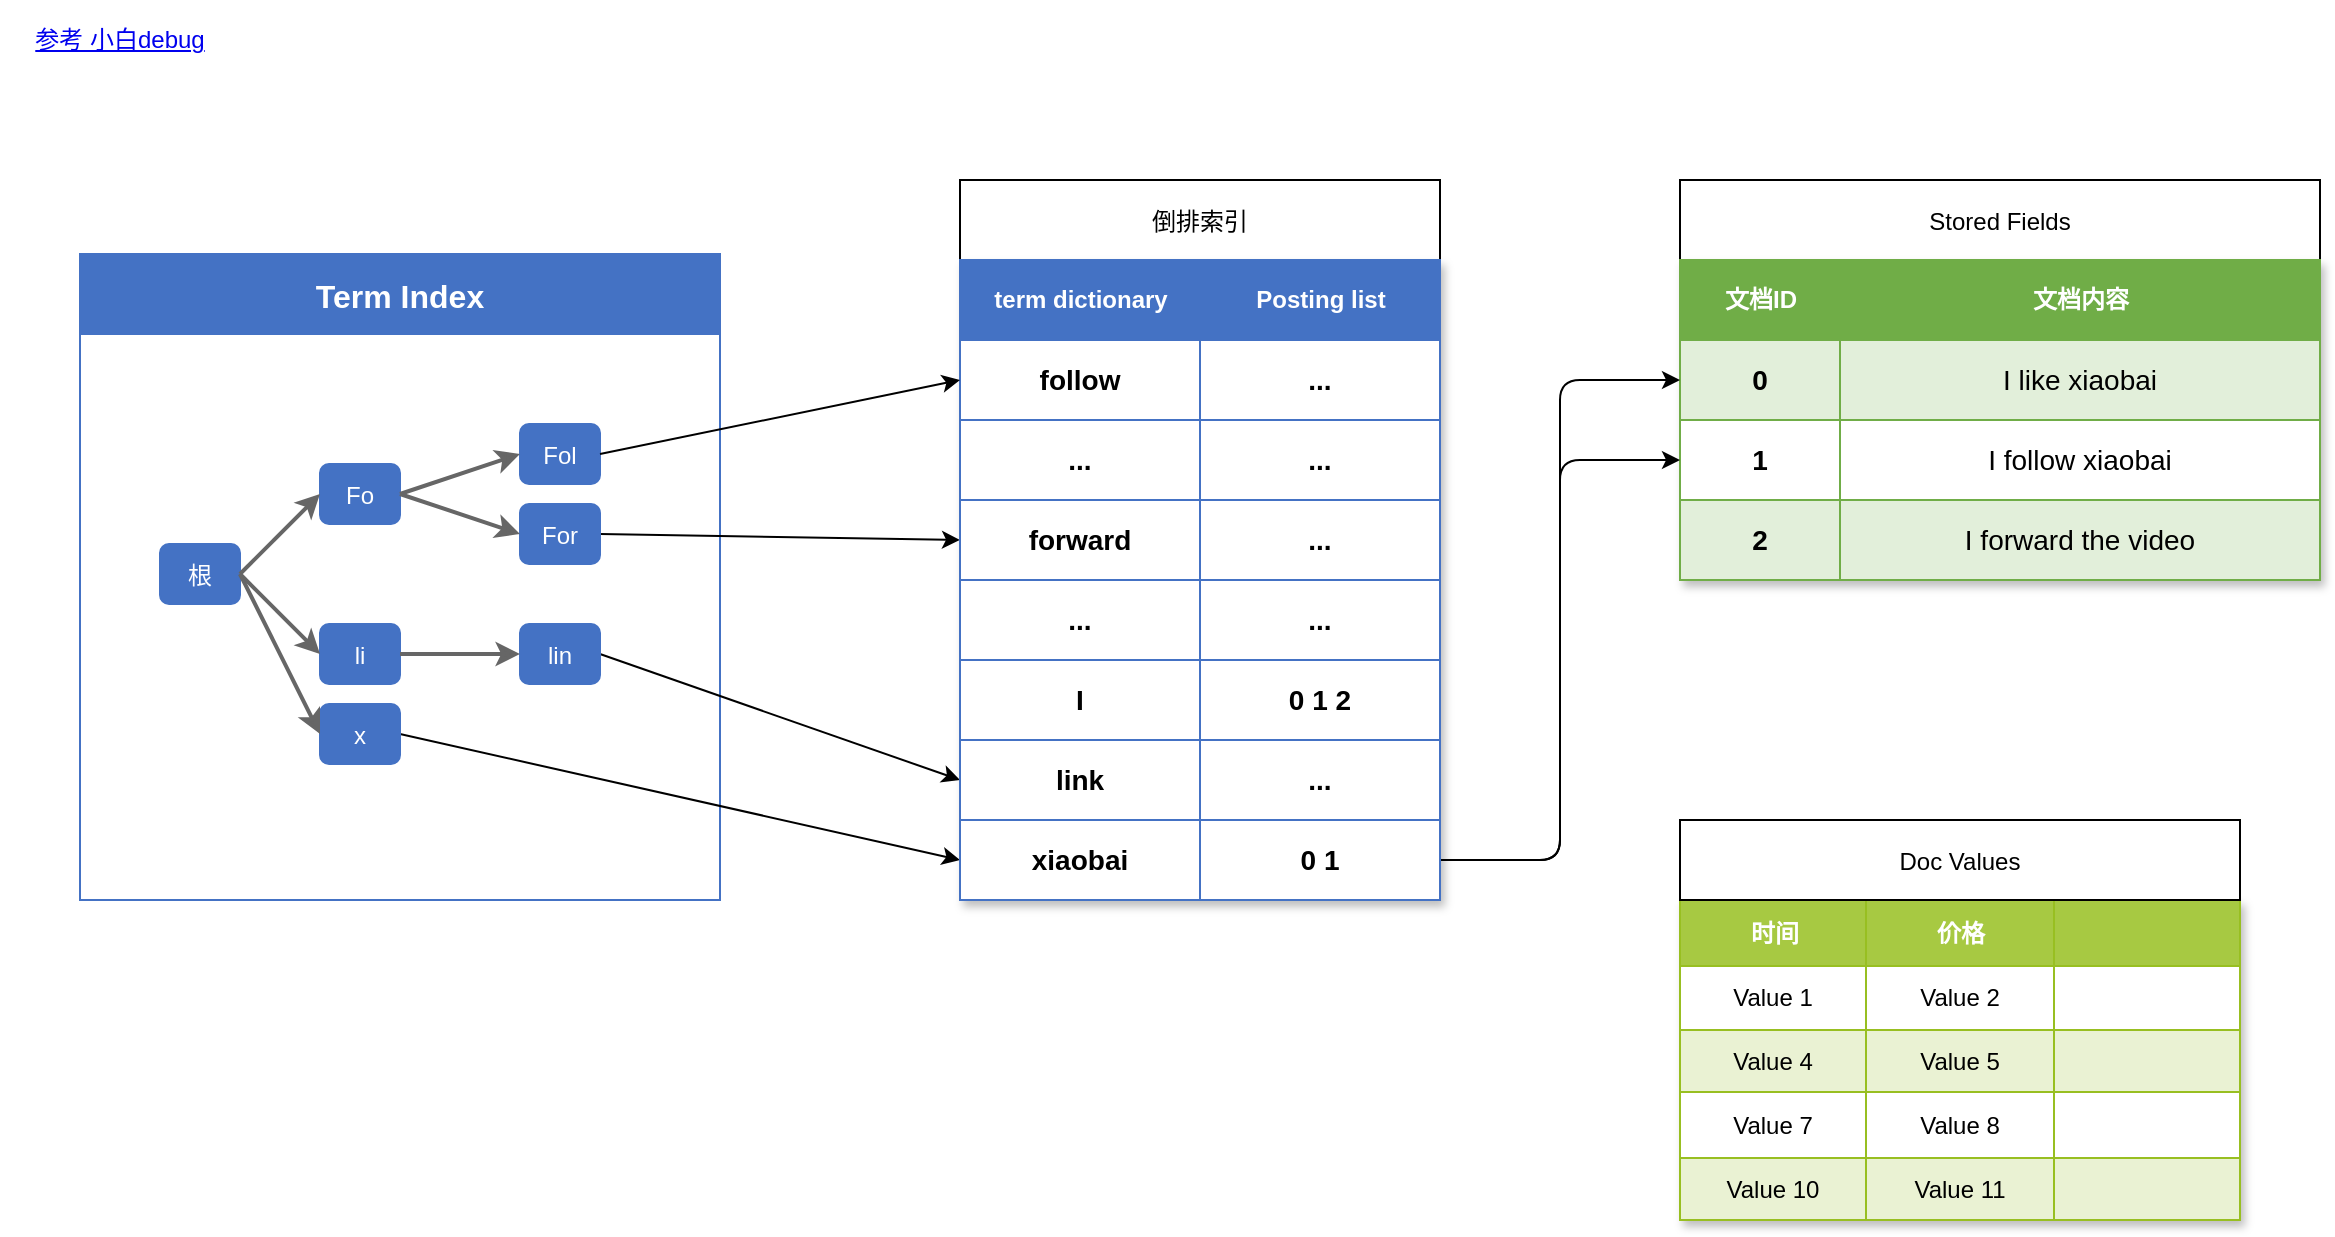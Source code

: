 <mxfile>
    <diagram id="lucence-diagram" name="第 1 页">
        <mxGraphModel dx="1410" dy="1364" grid="1" gridSize="10" guides="1" tooltips="1" connect="1" arrows="1" fold="1" page="1" pageScale="1" pageWidth="1200" pageHeight="700" math="0" shadow="0">
            <root>
                <mxCell id="0"/>
                <mxCell id="1" parent="0"/>
                <mxCell id="2" value="倒排索引" vertex="1" parent="1">
                    <mxGeometry x="480" y="90" width="240" height="40" as="geometry"/>
                </mxCell>
                <mxCell id="11" value="Stored Fields" vertex="1" parent="1">
                    <mxGeometry x="840" y="90" width="320" height="40" as="geometry"/>
                </mxCell>
                <mxCell id="45" value="" style="childLayout=tableLayout;recursiveResize=0;strokeColor=#70AD47;fillColor=#ffffff;shadow=1;" vertex="1" parent="1">
                    <mxGeometry x="840" y="130" width="320" height="160" as="geometry"/>
                </mxCell>
                <mxCell id="46" style="shape=tableRow;horizontal=0;startSize=0;swimlaneHead=0;swimlaneBody=0;top=0;left=0;bottom=0;right=0;dropTarget=0;collapsible=0;recursiveResize=0;expand=0;fontStyle=1;strokeColor=inherit;fillColor=#70AD47;fontColor=#ffffff;" vertex="1" parent="45">
                    <mxGeometry width="320" height="40" as="geometry"/>
                </mxCell>
                <mxCell id="47" value="文档ID" style="connectable=0;recursiveResize=0;strokeColor=inherit;fillColor=inherit;align=center;fontStyle=1;fontColor=#FFFFFF;html=1;" vertex="1" parent="46">
                    <mxGeometry width="80" height="40" as="geometry">
                        <mxRectangle width="80" height="40" as="alternateBounds"/>
                    </mxGeometry>
                </mxCell>
                <mxCell id="48" value="文档内容" style="connectable=0;recursiveResize=0;strokeColor=inherit;fillColor=inherit;align=center;fontStyle=1;fontColor=#FFFFFF;html=1;" vertex="1" parent="46">
                    <mxGeometry x="80" width="240" height="40" as="geometry">
                        <mxRectangle width="240" height="40" as="alternateBounds"/>
                    </mxGeometry>
                </mxCell>
                <mxCell id="49" style="shape=tableRow;horizontal=0;startSize=0;swimlaneHead=0;swimlaneBody=0;top=0;left=0;bottom=0;right=0;dropTarget=0;collapsible=0;recursiveResize=0;expand=0;fontStyle=0;strokeColor=inherit;fillColor=#E2EFDA;" vertex="1" parent="45">
                    <mxGeometry y="40" width="320" height="40" as="geometry"/>
                </mxCell>
                <mxCell id="50" value="0" style="connectable=0;recursiveResize=0;strokeColor=inherit;fillColor=inherit;align=center;whiteSpace=wrap;html=1;fontSize=14;fontStyle=1;" vertex="1" parent="49">
                    <mxGeometry width="80" height="40" as="geometry">
                        <mxRectangle width="80" height="40" as="alternateBounds"/>
                    </mxGeometry>
                </mxCell>
                <mxCell id="51" value="I like xiaobai" style="connectable=0;recursiveResize=0;strokeColor=inherit;fillColor=inherit;align=center;whiteSpace=wrap;html=1;fontSize=14;" vertex="1" parent="49">
                    <mxGeometry x="80" width="240" height="40" as="geometry">
                        <mxRectangle width="240" height="40" as="alternateBounds"/>
                    </mxGeometry>
                </mxCell>
                <mxCell id="52" style="shape=tableRow;horizontal=0;startSize=0;swimlaneHead=0;swimlaneBody=0;top=0;left=0;bottom=0;right=0;dropTarget=0;collapsible=0;recursiveResize=0;expand=0;fontStyle=0;strokeColor=inherit;fillColor=#ffffff;" vertex="1" parent="45">
                    <mxGeometry y="80" width="320" height="40" as="geometry"/>
                </mxCell>
                <mxCell id="53" value="1" style="connectable=0;recursiveResize=0;strokeColor=inherit;fillColor=inherit;align=center;whiteSpace=wrap;html=1;fontSize=14;fontStyle=1;" vertex="1" parent="52">
                    <mxGeometry width="80" height="40" as="geometry">
                        <mxRectangle width="80" height="40" as="alternateBounds"/>
                    </mxGeometry>
                </mxCell>
                <mxCell id="54" value="I follow xiaobai" style="connectable=0;recursiveResize=0;strokeColor=inherit;fillColor=inherit;align=center;whiteSpace=wrap;html=1;fontSize=14;" vertex="1" parent="52">
                    <mxGeometry x="80" width="240" height="40" as="geometry">
                        <mxRectangle width="240" height="40" as="alternateBounds"/>
                    </mxGeometry>
                </mxCell>
                <mxCell id="55" style="shape=tableRow;horizontal=0;startSize=0;swimlaneHead=0;swimlaneBody=0;top=0;left=0;bottom=0;right=0;dropTarget=0;collapsible=0;recursiveResize=0;expand=0;fontStyle=0;strokeColor=inherit;fillColor=#E2EFDA;" vertex="1" parent="45">
                    <mxGeometry y="120" width="320" height="40" as="geometry"/>
                </mxCell>
                <mxCell id="56" value="2" style="connectable=0;recursiveResize=0;strokeColor=inherit;fillColor=inherit;align=center;whiteSpace=wrap;html=1;fontSize=14;fontStyle=1;" vertex="1" parent="55">
                    <mxGeometry width="80" height="40" as="geometry">
                        <mxRectangle width="80" height="40" as="alternateBounds"/>
                    </mxGeometry>
                </mxCell>
                <mxCell id="57" value="I forward the video" style="connectable=0;recursiveResize=0;strokeColor=inherit;fillColor=inherit;align=center;whiteSpace=wrap;html=1;fontSize=14;" vertex="1" parent="55">
                    <mxGeometry x="80" width="240" height="40" as="geometry">
                        <mxRectangle width="240" height="40" as="alternateBounds"/>
                    </mxGeometry>
                </mxCell>
                <mxCell id="58" value="" style="exitX=1;exitY=0.5;exitDx=0;exitDy=0;edgeStyle=orthogonalEdgeStyle;entryX=0;entryY=0.5;entryDx=0;entryDy=0;" edge="1" parent="1" source="212" target="49">
                    <mxGeometry relative="1" as="geometry">
                        <mxPoint x="680" y="200" as="sourcePoint"/>
                        <mxPoint x="840" y="200" as="targetPoint"/>
                    </mxGeometry>
                </mxCell>
                <mxCell id="59" style="edgeStyle=orthogonalEdgeStyle;html=1;exitX=1;exitY=0.5;exitDx=0;exitDy=0;entryX=0;entryY=0.5;entryDx=0;entryDy=0;" edge="1" parent="1" source="212" target="52">
                    <mxGeometry relative="1" as="geometry"/>
                </mxCell>
                <mxCell id="145" value="Term Index" style="fontSize=16;fontStyle=1;fillColor=#4472C4;fontColor=#ffffff;strokeColor=#4472C4;" vertex="1" parent="1">
                    <mxGeometry x="40" y="127" width="320" height="40" as="geometry"/>
                </mxCell>
                <mxCell id="146" value="" style="strokeColor=#4472C4;fillColor=#ffffff;" vertex="1" parent="1">
                    <mxGeometry x="40" y="167" width="320" height="283" as="geometry"/>
                </mxCell>
                <mxCell id="149" value="根" style="rounded=1;fillColor=#4472C4;fontColor=#ffffff;strokeColor=#4472C4;" vertex="1" parent="1">
                    <mxGeometry x="80" y="272" width="40" height="30" as="geometry"/>
                </mxCell>
                <mxCell id="150" value="Fo" style="rounded=1;fillColor=#4472C4;fontColor=#ffffff;strokeColor=#4472C4;" vertex="1" parent="1">
                    <mxGeometry x="160" y="232" width="40" height="30" as="geometry"/>
                </mxCell>
                <mxCell id="151" value="li" style="rounded=1;fillColor=#4472C4;fontColor=#ffffff;strokeColor=#4472C4;" vertex="1" parent="1">
                    <mxGeometry x="160" y="312" width="40" height="30" as="geometry"/>
                </mxCell>
                <mxCell id="224" style="edgeStyle=none;html=1;exitX=1;exitY=0.5;exitDx=0;exitDy=0;entryX=0;entryY=0.5;entryDx=0;entryDy=0;rounded=1;curved=0;" edge="1" parent="1" source="152" target="212">
                    <mxGeometry relative="1" as="geometry"/>
                </mxCell>
                <mxCell id="152" value="x" style="rounded=1;fillColor=#4472C4;fontColor=#ffffff;strokeColor=#4472C4;" vertex="1" parent="1">
                    <mxGeometry x="160" y="352" width="40" height="30" as="geometry"/>
                </mxCell>
                <mxCell id="153" value="Fol" style="rounded=1;fillColor=#4472C4;fontColor=#ffffff;strokeColor=#4472C4;" vertex="1" parent="1">
                    <mxGeometry x="260" y="212" width="40" height="30" as="geometry"/>
                </mxCell>
                <mxCell id="222" style="edgeStyle=none;html=1;exitX=1;exitY=0.5;exitDx=0;exitDy=0;entryX=0;entryY=0.5;entryDx=0;entryDy=0;rounded=1;curved=0;" edge="1" parent="1" source="154" target="197">
                    <mxGeometry relative="1" as="geometry"/>
                </mxCell>
                <mxCell id="154" value="For" style="rounded=1;fillColor=#4472C4;fontColor=#ffffff;strokeColor=#4472C4;" vertex="1" parent="1">
                    <mxGeometry x="260" y="252" width="40" height="30" as="geometry"/>
                </mxCell>
                <mxCell id="223" style="edgeStyle=none;html=1;exitX=1;exitY=0.5;exitDx=0;exitDy=0;entryX=0;entryY=0.5;entryDx=0;entryDy=0;rounded=1;curved=0;" edge="1" parent="1" source="155" target="209">
                    <mxGeometry relative="1" as="geometry"/>
                </mxCell>
                <mxCell id="155" value="lin" style="rounded=1;fillColor=#4472C4;fontColor=#ffffff;strokeColor=#4472C4;" vertex="1" parent="1">
                    <mxGeometry x="260" y="312" width="40" height="30" as="geometry"/>
                </mxCell>
                <mxCell id="175" value="" style="strokeColor=#666666;strokeWidth=2;" edge="1" parent="1">
                    <mxGeometry relative="1" as="geometry">
                        <mxPoint x="120" y="287" as="sourcePoint"/>
                        <mxPoint x="160" y="247" as="targetPoint"/>
                    </mxGeometry>
                </mxCell>
                <mxCell id="176" value="" style="strokeColor=#666666;strokeWidth=2;" edge="1" parent="1">
                    <mxGeometry relative="1" as="geometry">
                        <mxPoint x="120" y="287" as="sourcePoint"/>
                        <mxPoint x="160" y="327" as="targetPoint"/>
                    </mxGeometry>
                </mxCell>
                <mxCell id="177" value="" style="strokeColor=#666666;strokeWidth=2;" edge="1" parent="1">
                    <mxGeometry relative="1" as="geometry">
                        <mxPoint x="120" y="287" as="sourcePoint"/>
                        <mxPoint x="160" y="367" as="targetPoint"/>
                    </mxGeometry>
                </mxCell>
                <mxCell id="178" value="" style="strokeColor=#666666;strokeWidth=2;" edge="1" parent="1">
                    <mxGeometry relative="1" as="geometry">
                        <mxPoint x="200" y="247" as="sourcePoint"/>
                        <mxPoint x="260" y="227" as="targetPoint"/>
                    </mxGeometry>
                </mxCell>
                <mxCell id="179" value="" style="strokeColor=#666666;strokeWidth=2;" edge="1" parent="1">
                    <mxGeometry relative="1" as="geometry">
                        <mxPoint x="200" y="247" as="sourcePoint"/>
                        <mxPoint x="260" y="267" as="targetPoint"/>
                    </mxGeometry>
                </mxCell>
                <mxCell id="180" value="" style="strokeColor=#666666;strokeWidth=2;" edge="1" parent="1">
                    <mxGeometry relative="1" as="geometry">
                        <mxPoint x="200" y="327" as="sourcePoint"/>
                        <mxPoint x="260" y="327" as="targetPoint"/>
                    </mxGeometry>
                </mxCell>
                <UserObject label="参考 小白debug" link="https://golangguide.top/%E4%B8%AD%E9%97%B4%E4%BB%B6/es/%E6%A0%B8%E5%BF%83%E7%9F%A5%E8%AF%86%E7%82%B9/elasticSearch%E6%9E%B6%E6%9E%84%E6%98%AF%E6%80%8E%E4%B9%88%E6%A0%B7%E7%9A%84.html" id="187">
                    <mxCell style="text;html=1;strokeColor=none;fillColor=none;whiteSpace=wrap;align=center;verticalAlign=middle;fontColor=#0000EE;fontStyle=4;" vertex="1" parent="1">
                        <mxGeometry width="120" height="40" as="geometry"/>
                    </mxCell>
                </UserObject>
                <mxCell id="190" value="" style="childLayout=tableLayout;recursiveResize=0;strokeColor=#4472C4;fillColor=#ffffff;shadow=1;" vertex="1" parent="1">
                    <mxGeometry x="480" y="130" width="240" height="320" as="geometry"/>
                </mxCell>
                <mxCell id="191" style="shape=tableRow;horizontal=0;startSize=0;swimlaneHead=0;swimlaneBody=0;top=0;left=0;bottom=0;right=0;dropTarget=0;collapsible=0;recursiveResize=0;expand=0;fontStyle=1;strokeColor=inherit;fillColor=#4472C4;fontColor=#ffffff;" vertex="1" parent="190">
                    <mxGeometry width="240" height="40" as="geometry"/>
                </mxCell>
                <mxCell id="192" value="term dictionary" style="connectable=0;recursiveResize=0;strokeColor=inherit;fillColor=inherit;align=center;fontStyle=1;fontColor=#FFFFFF;html=1;" vertex="1" parent="191">
                    <mxGeometry width="120" height="40" as="geometry">
                        <mxRectangle width="120" height="40" as="alternateBounds"/>
                    </mxGeometry>
                </mxCell>
                <mxCell id="193" value="Posting list" style="connectable=0;recursiveResize=0;strokeColor=inherit;fillColor=inherit;align=center;fontStyle=1;fontColor=#FFFFFF;html=1;" vertex="1" parent="191">
                    <mxGeometry x="120" width="120" height="40" as="geometry">
                        <mxRectangle width="120" height="40" as="alternateBounds"/>
                    </mxGeometry>
                </mxCell>
                <mxCell id="194" value="" style="shape=tableRow;horizontal=0;startSize=0;swimlaneHead=0;swimlaneBody=0;top=0;left=0;bottom=0;right=0;dropTarget=0;collapsible=0;recursiveResize=0;expand=0;fontStyle=0;strokeColor=inherit;fillColor=#ffffff;" vertex="1" parent="190">
                    <mxGeometry y="40" width="240" height="40" as="geometry"/>
                </mxCell>
                <mxCell id="195" value="follow" style="connectable=0;recursiveResize=0;strokeColor=inherit;fillColor=inherit;align=center;whiteSpace=wrap;html=1;fontSize=14;fontStyle=1;" vertex="1" parent="194">
                    <mxGeometry width="120" height="40" as="geometry">
                        <mxRectangle width="120" height="40" as="alternateBounds"/>
                    </mxGeometry>
                </mxCell>
                <mxCell id="196" value="..." style="connectable=0;recursiveResize=0;strokeColor=inherit;fillColor=inherit;align=center;whiteSpace=wrap;html=1;fontSize=14;fontStyle=1;" vertex="1" parent="194">
                    <mxGeometry x="120" width="120" height="40" as="geometry">
                        <mxRectangle width="120" height="40" as="alternateBounds"/>
                    </mxGeometry>
                </mxCell>
                <mxCell id="200" value="" style="shape=tableRow;horizontal=0;startSize=0;swimlaneHead=0;swimlaneBody=0;top=0;left=0;bottom=0;right=0;dropTarget=0;collapsible=0;recursiveResize=0;expand=0;fontStyle=0;strokeColor=inherit;fillColor=#ffffff;" vertex="1" parent="190">
                    <mxGeometry y="80" width="240" height="40" as="geometry"/>
                </mxCell>
                <mxCell id="201" value="..." style="connectable=0;recursiveResize=0;strokeColor=inherit;fillColor=inherit;align=center;whiteSpace=wrap;html=1;fontSize=14;fontStyle=1;" vertex="1" parent="200">
                    <mxGeometry width="120" height="40" as="geometry">
                        <mxRectangle width="120" height="40" as="alternateBounds"/>
                    </mxGeometry>
                </mxCell>
                <mxCell id="202" value="..." style="connectable=0;recursiveResize=0;strokeColor=inherit;fillColor=inherit;align=center;whiteSpace=wrap;html=1;fontSize=14;fontStyle=1;" vertex="1" parent="200">
                    <mxGeometry x="120" width="120" height="40" as="geometry">
                        <mxRectangle width="120" height="40" as="alternateBounds"/>
                    </mxGeometry>
                </mxCell>
                <mxCell id="197" value="" style="shape=tableRow;horizontal=0;startSize=0;swimlaneHead=0;swimlaneBody=0;top=0;left=0;bottom=0;right=0;dropTarget=0;collapsible=0;recursiveResize=0;expand=0;fontStyle=0;strokeColor=inherit;fillColor=#ffffff;" vertex="1" parent="190">
                    <mxGeometry y="120" width="240" height="40" as="geometry"/>
                </mxCell>
                <mxCell id="198" value="forward" style="connectable=0;recursiveResize=0;strokeColor=inherit;fillColor=inherit;align=center;whiteSpace=wrap;html=1;fontSize=14;fontStyle=1;" vertex="1" parent="197">
                    <mxGeometry width="120" height="40" as="geometry">
                        <mxRectangle width="120" height="40" as="alternateBounds"/>
                    </mxGeometry>
                </mxCell>
                <mxCell id="199" value="..." style="connectable=0;recursiveResize=0;strokeColor=inherit;fillColor=inherit;align=center;whiteSpace=wrap;html=1;fontSize=14;fontStyle=1;" vertex="1" parent="197">
                    <mxGeometry x="120" width="120" height="40" as="geometry">
                        <mxRectangle width="120" height="40" as="alternateBounds"/>
                    </mxGeometry>
                </mxCell>
                <mxCell id="206" value="" style="shape=tableRow;horizontal=0;startSize=0;swimlaneHead=0;swimlaneBody=0;top=0;left=0;bottom=0;right=0;dropTarget=0;collapsible=0;recursiveResize=0;expand=0;fontStyle=0;strokeColor=inherit;fillColor=#ffffff;" vertex="1" parent="190">
                    <mxGeometry y="160" width="240" height="40" as="geometry"/>
                </mxCell>
                <mxCell id="207" value="..." style="connectable=0;recursiveResize=0;strokeColor=inherit;fillColor=inherit;align=center;whiteSpace=wrap;html=1;fontSize=14;fontStyle=1;" vertex="1" parent="206">
                    <mxGeometry width="120" height="40" as="geometry">
                        <mxRectangle width="120" height="40" as="alternateBounds"/>
                    </mxGeometry>
                </mxCell>
                <mxCell id="208" value="..." style="connectable=0;recursiveResize=0;strokeColor=inherit;fillColor=inherit;align=center;whiteSpace=wrap;html=1;fontSize=14;fontStyle=1;" vertex="1" parent="206">
                    <mxGeometry x="120" width="120" height="40" as="geometry">
                        <mxRectangle width="120" height="40" as="alternateBounds"/>
                    </mxGeometry>
                </mxCell>
                <mxCell id="203" value="" style="shape=tableRow;horizontal=0;startSize=0;swimlaneHead=0;swimlaneBody=0;top=0;left=0;bottom=0;right=0;dropTarget=0;collapsible=0;recursiveResize=0;expand=0;fontStyle=0;strokeColor=inherit;fillColor=#ffffff;" vertex="1" parent="190">
                    <mxGeometry y="200" width="240" height="40" as="geometry"/>
                </mxCell>
                <mxCell id="204" value="I" style="connectable=0;recursiveResize=0;strokeColor=inherit;fillColor=inherit;align=center;whiteSpace=wrap;html=1;fontSize=14;fontStyle=1;" vertex="1" parent="203">
                    <mxGeometry width="120" height="40" as="geometry">
                        <mxRectangle width="120" height="40" as="alternateBounds"/>
                    </mxGeometry>
                </mxCell>
                <mxCell id="205" value="0    1 2" style="connectable=0;recursiveResize=0;strokeColor=inherit;fillColor=inherit;align=center;whiteSpace=wrap;html=1;fontSize=14;fontStyle=1;" vertex="1" parent="203">
                    <mxGeometry x="120" width="120" height="40" as="geometry">
                        <mxRectangle width="120" height="40" as="alternateBounds"/>
                    </mxGeometry>
                </mxCell>
                <mxCell id="209" value="" style="shape=tableRow;horizontal=0;startSize=0;swimlaneHead=0;swimlaneBody=0;top=0;left=0;bottom=0;right=0;dropTarget=0;collapsible=0;recursiveResize=0;expand=0;fontStyle=0;strokeColor=inherit;fillColor=#ffffff;" vertex="1" parent="190">
                    <mxGeometry y="240" width="240" height="40" as="geometry"/>
                </mxCell>
                <mxCell id="210" value="link" style="connectable=0;recursiveResize=0;strokeColor=inherit;fillColor=inherit;align=center;whiteSpace=wrap;html=1;fontSize=14;fontStyle=1;" vertex="1" parent="209">
                    <mxGeometry width="120" height="40" as="geometry">
                        <mxRectangle width="120" height="40" as="alternateBounds"/>
                    </mxGeometry>
                </mxCell>
                <mxCell id="211" value="..." style="connectable=0;recursiveResize=0;strokeColor=inherit;fillColor=inherit;align=center;whiteSpace=wrap;html=1;fontSize=14;fontStyle=1;" vertex="1" parent="209">
                    <mxGeometry x="120" width="120" height="40" as="geometry">
                        <mxRectangle width="120" height="40" as="alternateBounds"/>
                    </mxGeometry>
                </mxCell>
                <mxCell id="212" value="" style="shape=tableRow;horizontal=0;startSize=0;swimlaneHead=0;swimlaneBody=0;top=0;left=0;bottom=0;right=0;dropTarget=0;collapsible=0;recursiveResize=0;expand=0;fontStyle=0;strokeColor=inherit;fillColor=#ffffff;" vertex="1" parent="190">
                    <mxGeometry y="280" width="240" height="40" as="geometry"/>
                </mxCell>
                <mxCell id="213" value="xiaobai" style="connectable=0;recursiveResize=0;strokeColor=inherit;fillColor=inherit;align=center;whiteSpace=wrap;html=1;fontSize=14;fontStyle=1;" vertex="1" parent="212">
                    <mxGeometry width="120" height="40" as="geometry">
                        <mxRectangle width="120" height="40" as="alternateBounds"/>
                    </mxGeometry>
                </mxCell>
                <mxCell id="214" value="0    1" style="connectable=0;recursiveResize=0;strokeColor=inherit;fillColor=inherit;align=center;whiteSpace=wrap;html=1;fontSize=14;fontStyle=1;" vertex="1" parent="212">
                    <mxGeometry x="120" width="120" height="40" as="geometry">
                        <mxRectangle width="120" height="40" as="alternateBounds"/>
                    </mxGeometry>
                </mxCell>
                <mxCell id="221" value="" style="endArrow=classic;html=1;exitX=1;exitY=0.5;exitDx=0;exitDy=0;entryX=0;entryY=0.5;entryDx=0;entryDy=0;rounded=1;curved=0;" edge="1" parent="1" source="153" target="194">
                    <mxGeometry width="50" height="50" relative="1" as="geometry">
                        <mxPoint x="460" y="340" as="sourcePoint"/>
                        <mxPoint x="510" y="290" as="targetPoint"/>
                    </mxGeometry>
                </mxCell>
                <mxCell id="225" value="Assets" style="childLayout=tableLayout;recursiveResize=0;strokeColor=#98bf21;fillColor=#A7C942;shadow=1;" vertex="1" parent="1">
                    <mxGeometry x="840" y="450" width="280" height="160" as="geometry"/>
                </mxCell>
                <mxCell id="226" style="shape=tableRow;horizontal=0;startSize=0;swimlaneHead=0;swimlaneBody=0;top=0;left=0;bottom=0;right=0;dropTarget=0;collapsible=0;recursiveResize=0;expand=0;fontStyle=0;strokeColor=inherit;fillColor=#ffffff;" vertex="1" parent="225">
                    <mxGeometry width="280" height="33" as="geometry"/>
                </mxCell>
                <mxCell id="227" value="时间" style="connectable=0;recursiveResize=0;strokeColor=inherit;fillColor=#A7C942;align=center;fontStyle=1;fontColor=#FFFFFF;html=1;" vertex="1" parent="226">
                    <mxGeometry width="93" height="33" as="geometry">
                        <mxRectangle width="93" height="33" as="alternateBounds"/>
                    </mxGeometry>
                </mxCell>
                <mxCell id="228" value="价格" style="connectable=0;recursiveResize=0;strokeColor=inherit;fillColor=#A7C942;align=center;fontStyle=1;fontColor=#FFFFFF;html=1;" vertex="1" parent="226">
                    <mxGeometry x="93" width="94" height="33" as="geometry">
                        <mxRectangle width="94" height="33" as="alternateBounds"/>
                    </mxGeometry>
                </mxCell>
                <mxCell id="229" value="" style="connectable=0;recursiveResize=0;strokeColor=inherit;fillColor=#A7C942;align=center;fontStyle=1;fontColor=#FFFFFF;html=1;" vertex="1" parent="226">
                    <mxGeometry x="187" width="93" height="33" as="geometry">
                        <mxRectangle width="93" height="33" as="alternateBounds"/>
                    </mxGeometry>
                </mxCell>
                <mxCell id="230" value="" style="shape=tableRow;horizontal=0;startSize=0;swimlaneHead=0;swimlaneBody=0;top=0;left=0;bottom=0;right=0;dropTarget=0;collapsible=0;recursiveResize=0;expand=0;fontStyle=0;strokeColor=inherit;fillColor=#ffffff;" vertex="1" parent="225">
                    <mxGeometry y="33" width="280" height="32" as="geometry"/>
                </mxCell>
                <mxCell id="231" value="Value 1" style="connectable=0;recursiveResize=0;strokeColor=inherit;fillColor=inherit;align=center;whiteSpace=wrap;html=1;" vertex="1" parent="230">
                    <mxGeometry width="93" height="32" as="geometry">
                        <mxRectangle width="93" height="32" as="alternateBounds"/>
                    </mxGeometry>
                </mxCell>
                <mxCell id="232" value="Value 2" style="connectable=0;recursiveResize=0;strokeColor=inherit;fillColor=inherit;align=center;whiteSpace=wrap;html=1;" vertex="1" parent="230">
                    <mxGeometry x="93" width="94" height="32" as="geometry">
                        <mxRectangle width="94" height="32" as="alternateBounds"/>
                    </mxGeometry>
                </mxCell>
                <mxCell id="233" value="" style="connectable=0;recursiveResize=0;strokeColor=inherit;fillColor=inherit;align=center;whiteSpace=wrap;html=1;" vertex="1" parent="230">
                    <mxGeometry x="187" width="93" height="32" as="geometry">
                        <mxRectangle width="93" height="32" as="alternateBounds"/>
                    </mxGeometry>
                </mxCell>
                <mxCell id="234" value="" style="shape=tableRow;horizontal=0;startSize=0;swimlaneHead=0;swimlaneBody=0;top=0;left=0;bottom=0;right=0;dropTarget=0;collapsible=0;recursiveResize=0;expand=0;fontStyle=1;strokeColor=inherit;fillColor=#EAF2D3;" vertex="1" parent="225">
                    <mxGeometry y="65" width="280" height="31" as="geometry"/>
                </mxCell>
                <mxCell id="235" value="Value 4" style="connectable=0;recursiveResize=0;strokeColor=inherit;fillColor=inherit;whiteSpace=wrap;html=1;" vertex="1" parent="234">
                    <mxGeometry width="93" height="31" as="geometry">
                        <mxRectangle width="93" height="31" as="alternateBounds"/>
                    </mxGeometry>
                </mxCell>
                <mxCell id="236" value="Value 5" style="connectable=0;recursiveResize=0;strokeColor=inherit;fillColor=inherit;whiteSpace=wrap;html=1;" vertex="1" parent="234">
                    <mxGeometry x="93" width="94" height="31" as="geometry">
                        <mxRectangle width="94" height="31" as="alternateBounds"/>
                    </mxGeometry>
                </mxCell>
                <mxCell id="237" value="" style="connectable=0;recursiveResize=0;strokeColor=inherit;fillColor=inherit;whiteSpace=wrap;html=1;" vertex="1" parent="234">
                    <mxGeometry x="187" width="93" height="31" as="geometry">
                        <mxRectangle width="93" height="31" as="alternateBounds"/>
                    </mxGeometry>
                </mxCell>
                <mxCell id="238" value="" style="shape=tableRow;horizontal=0;startSize=0;swimlaneHead=0;swimlaneBody=0;top=0;left=0;bottom=0;right=0;dropTarget=0;collapsible=0;recursiveResize=0;expand=0;fontStyle=0;strokeColor=inherit;fillColor=#ffffff;" vertex="1" parent="225">
                    <mxGeometry y="96" width="280" height="33" as="geometry"/>
                </mxCell>
                <mxCell id="239" value="Value 7" style="connectable=0;recursiveResize=0;strokeColor=inherit;fillColor=inherit;fontStyle=0;align=center;whiteSpace=wrap;html=1;" vertex="1" parent="238">
                    <mxGeometry width="93" height="33" as="geometry">
                        <mxRectangle width="93" height="33" as="alternateBounds"/>
                    </mxGeometry>
                </mxCell>
                <mxCell id="240" value="Value 8" style="connectable=0;recursiveResize=0;strokeColor=inherit;fillColor=inherit;fontStyle=0;align=center;whiteSpace=wrap;html=1;" vertex="1" parent="238">
                    <mxGeometry x="93" width="94" height="33" as="geometry">
                        <mxRectangle width="94" height="33" as="alternateBounds"/>
                    </mxGeometry>
                </mxCell>
                <mxCell id="241" value="" style="connectable=0;recursiveResize=0;strokeColor=inherit;fillColor=inherit;fontStyle=0;align=center;whiteSpace=wrap;html=1;" vertex="1" parent="238">
                    <mxGeometry x="187" width="93" height="33" as="geometry">
                        <mxRectangle width="93" height="33" as="alternateBounds"/>
                    </mxGeometry>
                </mxCell>
                <mxCell id="242" value="" style="shape=tableRow;horizontal=0;startSize=0;swimlaneHead=0;swimlaneBody=0;top=0;left=0;bottom=0;right=0;dropTarget=0;collapsible=0;recursiveResize=0;expand=0;fontStyle=1;strokeColor=inherit;fillColor=#EAF2D3;" vertex="1" parent="225">
                    <mxGeometry y="129" width="280" height="31" as="geometry"/>
                </mxCell>
                <mxCell id="243" value="Value 10" style="connectable=0;recursiveResize=0;strokeColor=inherit;fillColor=inherit;whiteSpace=wrap;html=1;" vertex="1" parent="242">
                    <mxGeometry width="93" height="31" as="geometry">
                        <mxRectangle width="93" height="31" as="alternateBounds"/>
                    </mxGeometry>
                </mxCell>
                <mxCell id="244" value="Value 11" style="connectable=0;recursiveResize=0;strokeColor=inherit;fillColor=inherit;whiteSpace=wrap;html=1;" vertex="1" parent="242">
                    <mxGeometry x="93" width="94" height="31" as="geometry">
                        <mxRectangle width="94" height="31" as="alternateBounds"/>
                    </mxGeometry>
                </mxCell>
                <mxCell id="245" value="" style="connectable=0;recursiveResize=0;strokeColor=inherit;fillColor=inherit;whiteSpace=wrap;html=1;" vertex="1" parent="242">
                    <mxGeometry x="187" width="93" height="31" as="geometry">
                        <mxRectangle width="93" height="31" as="alternateBounds"/>
                    </mxGeometry>
                </mxCell>
                <mxCell id="246" value="Doc Values" vertex="1" parent="1">
                    <mxGeometry x="840" y="410" width="280" height="40" as="geometry"/>
                </mxCell>
            </root>
        </mxGraphModel>
    </diagram>
</mxfile>